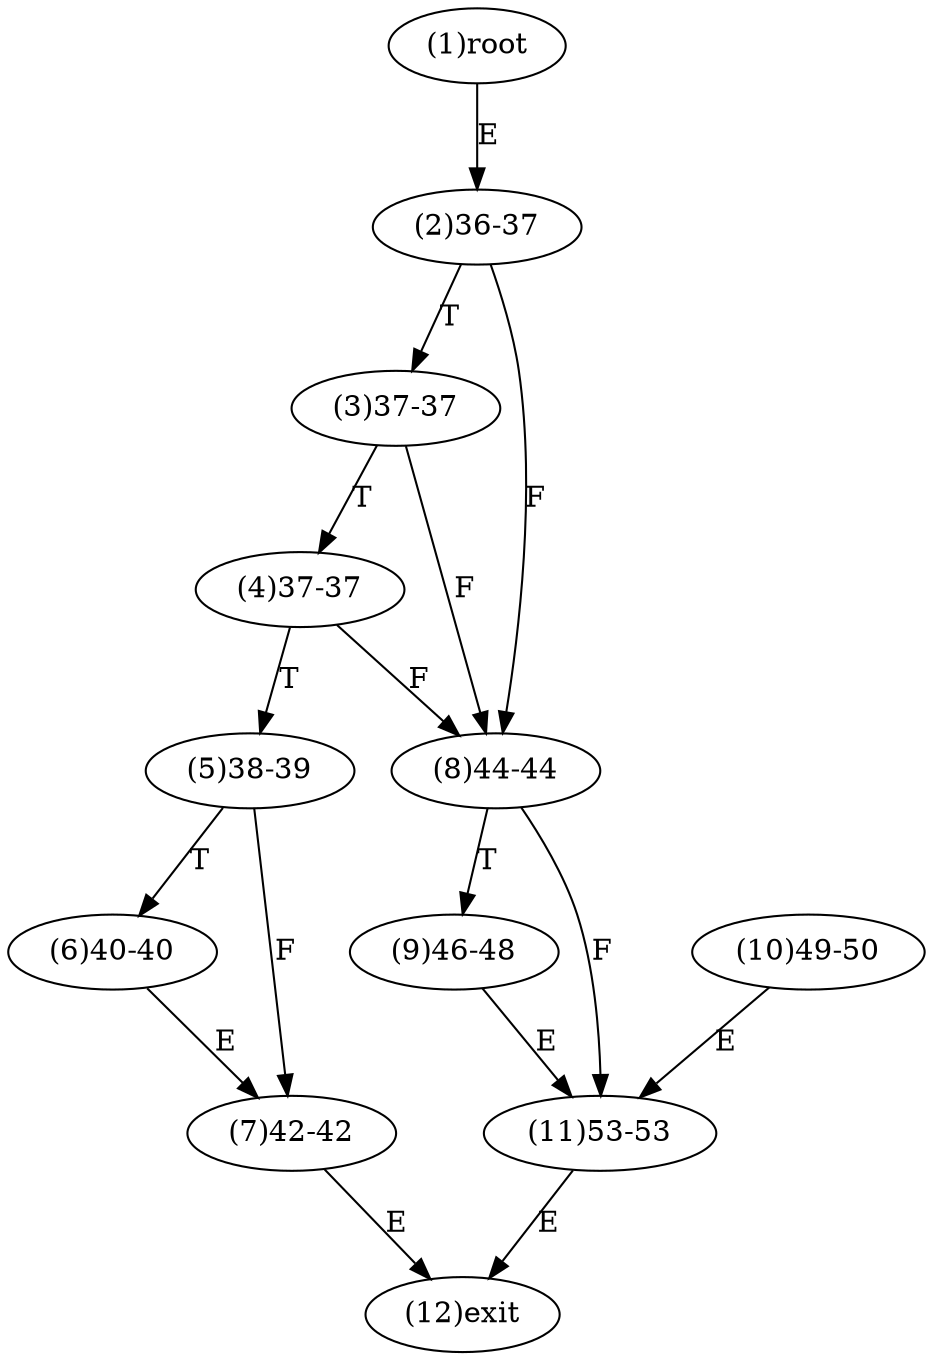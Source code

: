 digraph "" { 
1[ label="(1)root"];
2[ label="(2)36-37"];
3[ label="(3)37-37"];
4[ label="(4)37-37"];
5[ label="(5)38-39"];
6[ label="(6)40-40"];
7[ label="(7)42-42"];
8[ label="(8)44-44"];
9[ label="(9)46-48"];
10[ label="(10)49-50"];
11[ label="(11)53-53"];
12[ label="(12)exit"];
1->2[ label="E"];
2->8[ label="F"];
2->3[ label="T"];
3->8[ label="F"];
3->4[ label="T"];
4->8[ label="F"];
4->5[ label="T"];
5->7[ label="F"];
5->6[ label="T"];
6->7[ label="E"];
7->12[ label="E"];
8->11[ label="F"];
8->9[ label="T"];
9->11[ label="E"];
10->11[ label="E"];
11->12[ label="E"];
}